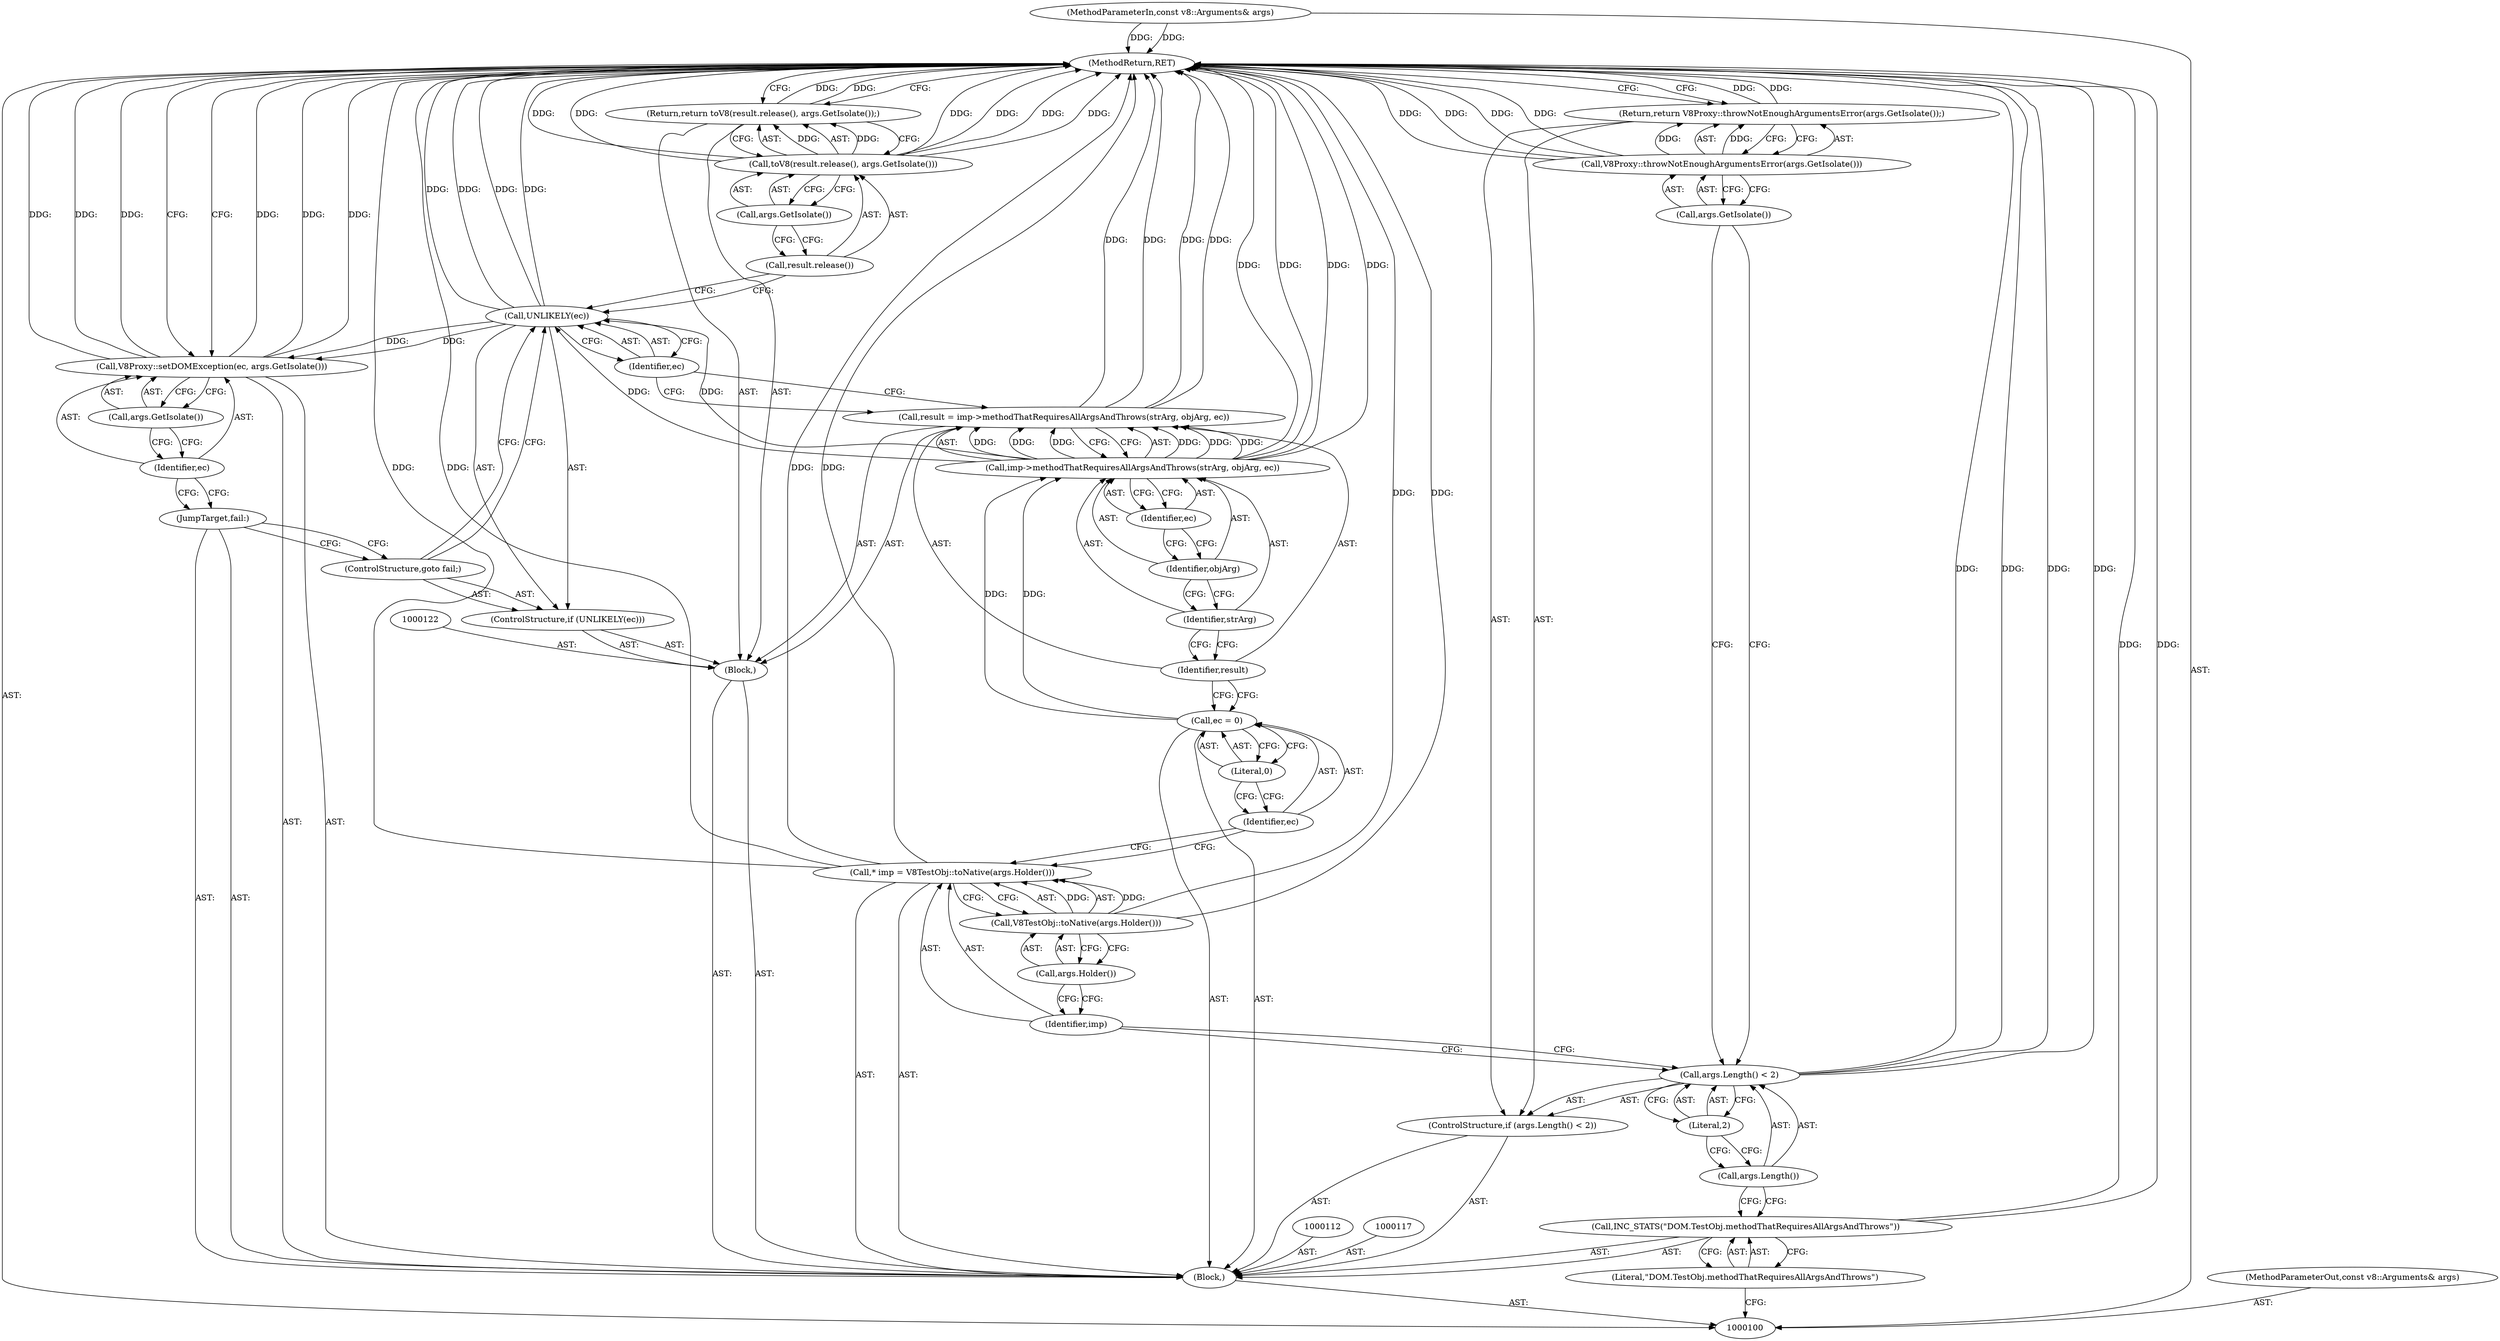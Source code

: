 digraph "0_Chrome_e9372a1bfd3588a80fcf49aa07321f0971dd6091_21" {
"1000141" [label="(MethodReturn,RET)"];
"1000101" [label="(MethodParameterIn,const v8::Arguments& args)"];
"1000205" [label="(MethodParameterOut,const v8::Arguments& args)"];
"1000123" [label="(Call,result = imp->methodThatRequiresAllArgsAndThrows(strArg, objArg, ec))"];
"1000124" [label="(Identifier,result)"];
"1000125" [label="(Call,imp->methodThatRequiresAllArgsAndThrows(strArg, objArg, ec))"];
"1000121" [label="(Block,)"];
"1000126" [label="(Identifier,strArg)"];
"1000127" [label="(Identifier,objArg)"];
"1000128" [label="(Identifier,ec)"];
"1000131" [label="(Identifier,ec)"];
"1000129" [label="(ControlStructure,if (UNLIKELY(ec)))"];
"1000130" [label="(Call,UNLIKELY(ec))"];
"1000132" [label="(ControlStructure,goto fail;)"];
"1000134" [label="(Call,toV8(result.release(), args.GetIsolate()))"];
"1000135" [label="(Call,result.release())"];
"1000136" [label="(Call,args.GetIsolate())"];
"1000133" [label="(Return,return toV8(result.release(), args.GetIsolate());)"];
"1000137" [label="(JumpTarget,fail:)"];
"1000139" [label="(Identifier,ec)"];
"1000140" [label="(Call,args.GetIsolate())"];
"1000138" [label="(Call,V8Proxy::setDOMException(ec, args.GetIsolate()))"];
"1000102" [label="(Block,)"];
"1000104" [label="(Literal,\"DOM.TestObj.methodThatRequiresAllArgsAndThrows\")"];
"1000103" [label="(Call,INC_STATS(\"DOM.TestObj.methodThatRequiresAllArgsAndThrows\"))"];
"1000108" [label="(Literal,2)"];
"1000105" [label="(ControlStructure,if (args.Length() < 2))"];
"1000106" [label="(Call,args.Length() < 2)"];
"1000107" [label="(Call,args.Length())"];
"1000110" [label="(Call,V8Proxy::throwNotEnoughArgumentsError(args.GetIsolate()))"];
"1000111" [label="(Call,args.GetIsolate())"];
"1000109" [label="(Return,return V8Proxy::throwNotEnoughArgumentsError(args.GetIsolate());)"];
"1000113" [label="(Call,* imp = V8TestObj::toNative(args.Holder()))"];
"1000114" [label="(Identifier,imp)"];
"1000115" [label="(Call,V8TestObj::toNative(args.Holder()))"];
"1000116" [label="(Call,args.Holder())"];
"1000118" [label="(Call,ec = 0)"];
"1000119" [label="(Identifier,ec)"];
"1000120" [label="(Literal,0)"];
"1000141" -> "1000100"  [label="AST: "];
"1000141" -> "1000109"  [label="CFG: "];
"1000141" -> "1000133"  [label="CFG: "];
"1000141" -> "1000138"  [label="CFG: "];
"1000133" -> "1000141"  [label="DDG: "];
"1000123" -> "1000141"  [label="DDG: "];
"1000123" -> "1000141"  [label="DDG: "];
"1000106" -> "1000141"  [label="DDG: "];
"1000106" -> "1000141"  [label="DDG: "];
"1000113" -> "1000141"  [label="DDG: "];
"1000113" -> "1000141"  [label="DDG: "];
"1000138" -> "1000141"  [label="DDG: "];
"1000138" -> "1000141"  [label="DDG: "];
"1000138" -> "1000141"  [label="DDG: "];
"1000125" -> "1000141"  [label="DDG: "];
"1000125" -> "1000141"  [label="DDG: "];
"1000134" -> "1000141"  [label="DDG: "];
"1000134" -> "1000141"  [label="DDG: "];
"1000134" -> "1000141"  [label="DDG: "];
"1000130" -> "1000141"  [label="DDG: "];
"1000130" -> "1000141"  [label="DDG: "];
"1000103" -> "1000141"  [label="DDG: "];
"1000101" -> "1000141"  [label="DDG: "];
"1000110" -> "1000141"  [label="DDG: "];
"1000110" -> "1000141"  [label="DDG: "];
"1000115" -> "1000141"  [label="DDG: "];
"1000109" -> "1000141"  [label="DDG: "];
"1000101" -> "1000100"  [label="AST: "];
"1000101" -> "1000141"  [label="DDG: "];
"1000205" -> "1000100"  [label="AST: "];
"1000123" -> "1000121"  [label="AST: "];
"1000123" -> "1000125"  [label="CFG: "];
"1000124" -> "1000123"  [label="AST: "];
"1000125" -> "1000123"  [label="AST: "];
"1000131" -> "1000123"  [label="CFG: "];
"1000123" -> "1000141"  [label="DDG: "];
"1000123" -> "1000141"  [label="DDG: "];
"1000125" -> "1000123"  [label="DDG: "];
"1000125" -> "1000123"  [label="DDG: "];
"1000125" -> "1000123"  [label="DDG: "];
"1000124" -> "1000123"  [label="AST: "];
"1000124" -> "1000118"  [label="CFG: "];
"1000126" -> "1000124"  [label="CFG: "];
"1000125" -> "1000123"  [label="AST: "];
"1000125" -> "1000128"  [label="CFG: "];
"1000126" -> "1000125"  [label="AST: "];
"1000127" -> "1000125"  [label="AST: "];
"1000128" -> "1000125"  [label="AST: "];
"1000123" -> "1000125"  [label="CFG: "];
"1000125" -> "1000141"  [label="DDG: "];
"1000125" -> "1000141"  [label="DDG: "];
"1000125" -> "1000123"  [label="DDG: "];
"1000125" -> "1000123"  [label="DDG: "];
"1000125" -> "1000123"  [label="DDG: "];
"1000118" -> "1000125"  [label="DDG: "];
"1000125" -> "1000130"  [label="DDG: "];
"1000121" -> "1000102"  [label="AST: "];
"1000122" -> "1000121"  [label="AST: "];
"1000123" -> "1000121"  [label="AST: "];
"1000129" -> "1000121"  [label="AST: "];
"1000133" -> "1000121"  [label="AST: "];
"1000126" -> "1000125"  [label="AST: "];
"1000126" -> "1000124"  [label="CFG: "];
"1000127" -> "1000126"  [label="CFG: "];
"1000127" -> "1000125"  [label="AST: "];
"1000127" -> "1000126"  [label="CFG: "];
"1000128" -> "1000127"  [label="CFG: "];
"1000128" -> "1000125"  [label="AST: "];
"1000128" -> "1000127"  [label="CFG: "];
"1000125" -> "1000128"  [label="CFG: "];
"1000131" -> "1000130"  [label="AST: "];
"1000131" -> "1000123"  [label="CFG: "];
"1000130" -> "1000131"  [label="CFG: "];
"1000129" -> "1000121"  [label="AST: "];
"1000130" -> "1000129"  [label="AST: "];
"1000132" -> "1000129"  [label="AST: "];
"1000130" -> "1000129"  [label="AST: "];
"1000130" -> "1000131"  [label="CFG: "];
"1000131" -> "1000130"  [label="AST: "];
"1000132" -> "1000130"  [label="CFG: "];
"1000135" -> "1000130"  [label="CFG: "];
"1000130" -> "1000141"  [label="DDG: "];
"1000130" -> "1000141"  [label="DDG: "];
"1000125" -> "1000130"  [label="DDG: "];
"1000130" -> "1000138"  [label="DDG: "];
"1000132" -> "1000129"  [label="AST: "];
"1000132" -> "1000130"  [label="CFG: "];
"1000137" -> "1000132"  [label="CFG: "];
"1000134" -> "1000133"  [label="AST: "];
"1000134" -> "1000136"  [label="CFG: "];
"1000135" -> "1000134"  [label="AST: "];
"1000136" -> "1000134"  [label="AST: "];
"1000133" -> "1000134"  [label="CFG: "];
"1000134" -> "1000141"  [label="DDG: "];
"1000134" -> "1000141"  [label="DDG: "];
"1000134" -> "1000141"  [label="DDG: "];
"1000134" -> "1000133"  [label="DDG: "];
"1000135" -> "1000134"  [label="AST: "];
"1000135" -> "1000130"  [label="CFG: "];
"1000136" -> "1000135"  [label="CFG: "];
"1000136" -> "1000134"  [label="AST: "];
"1000136" -> "1000135"  [label="CFG: "];
"1000134" -> "1000136"  [label="CFG: "];
"1000133" -> "1000121"  [label="AST: "];
"1000133" -> "1000134"  [label="CFG: "];
"1000134" -> "1000133"  [label="AST: "];
"1000141" -> "1000133"  [label="CFG: "];
"1000133" -> "1000141"  [label="DDG: "];
"1000134" -> "1000133"  [label="DDG: "];
"1000137" -> "1000102"  [label="AST: "];
"1000137" -> "1000132"  [label="CFG: "];
"1000139" -> "1000137"  [label="CFG: "];
"1000139" -> "1000138"  [label="AST: "];
"1000139" -> "1000137"  [label="CFG: "];
"1000140" -> "1000139"  [label="CFG: "];
"1000140" -> "1000138"  [label="AST: "];
"1000140" -> "1000139"  [label="CFG: "];
"1000138" -> "1000140"  [label="CFG: "];
"1000138" -> "1000102"  [label="AST: "];
"1000138" -> "1000140"  [label="CFG: "];
"1000139" -> "1000138"  [label="AST: "];
"1000140" -> "1000138"  [label="AST: "];
"1000141" -> "1000138"  [label="CFG: "];
"1000138" -> "1000141"  [label="DDG: "];
"1000138" -> "1000141"  [label="DDG: "];
"1000138" -> "1000141"  [label="DDG: "];
"1000130" -> "1000138"  [label="DDG: "];
"1000102" -> "1000100"  [label="AST: "];
"1000103" -> "1000102"  [label="AST: "];
"1000105" -> "1000102"  [label="AST: "];
"1000112" -> "1000102"  [label="AST: "];
"1000113" -> "1000102"  [label="AST: "];
"1000117" -> "1000102"  [label="AST: "];
"1000118" -> "1000102"  [label="AST: "];
"1000121" -> "1000102"  [label="AST: "];
"1000137" -> "1000102"  [label="AST: "];
"1000138" -> "1000102"  [label="AST: "];
"1000104" -> "1000103"  [label="AST: "];
"1000104" -> "1000100"  [label="CFG: "];
"1000103" -> "1000104"  [label="CFG: "];
"1000103" -> "1000102"  [label="AST: "];
"1000103" -> "1000104"  [label="CFG: "];
"1000104" -> "1000103"  [label="AST: "];
"1000107" -> "1000103"  [label="CFG: "];
"1000103" -> "1000141"  [label="DDG: "];
"1000108" -> "1000106"  [label="AST: "];
"1000108" -> "1000107"  [label="CFG: "];
"1000106" -> "1000108"  [label="CFG: "];
"1000105" -> "1000102"  [label="AST: "];
"1000106" -> "1000105"  [label="AST: "];
"1000109" -> "1000105"  [label="AST: "];
"1000106" -> "1000105"  [label="AST: "];
"1000106" -> "1000108"  [label="CFG: "];
"1000107" -> "1000106"  [label="AST: "];
"1000108" -> "1000106"  [label="AST: "];
"1000111" -> "1000106"  [label="CFG: "];
"1000114" -> "1000106"  [label="CFG: "];
"1000106" -> "1000141"  [label="DDG: "];
"1000106" -> "1000141"  [label="DDG: "];
"1000107" -> "1000106"  [label="AST: "];
"1000107" -> "1000103"  [label="CFG: "];
"1000108" -> "1000107"  [label="CFG: "];
"1000110" -> "1000109"  [label="AST: "];
"1000110" -> "1000111"  [label="CFG: "];
"1000111" -> "1000110"  [label="AST: "];
"1000109" -> "1000110"  [label="CFG: "];
"1000110" -> "1000141"  [label="DDG: "];
"1000110" -> "1000141"  [label="DDG: "];
"1000110" -> "1000109"  [label="DDG: "];
"1000111" -> "1000110"  [label="AST: "];
"1000111" -> "1000106"  [label="CFG: "];
"1000110" -> "1000111"  [label="CFG: "];
"1000109" -> "1000105"  [label="AST: "];
"1000109" -> "1000110"  [label="CFG: "];
"1000110" -> "1000109"  [label="AST: "];
"1000141" -> "1000109"  [label="CFG: "];
"1000109" -> "1000141"  [label="DDG: "];
"1000110" -> "1000109"  [label="DDG: "];
"1000113" -> "1000102"  [label="AST: "];
"1000113" -> "1000115"  [label="CFG: "];
"1000114" -> "1000113"  [label="AST: "];
"1000115" -> "1000113"  [label="AST: "];
"1000119" -> "1000113"  [label="CFG: "];
"1000113" -> "1000141"  [label="DDG: "];
"1000113" -> "1000141"  [label="DDG: "];
"1000115" -> "1000113"  [label="DDG: "];
"1000114" -> "1000113"  [label="AST: "];
"1000114" -> "1000106"  [label="CFG: "];
"1000116" -> "1000114"  [label="CFG: "];
"1000115" -> "1000113"  [label="AST: "];
"1000115" -> "1000116"  [label="CFG: "];
"1000116" -> "1000115"  [label="AST: "];
"1000113" -> "1000115"  [label="CFG: "];
"1000115" -> "1000141"  [label="DDG: "];
"1000115" -> "1000113"  [label="DDG: "];
"1000116" -> "1000115"  [label="AST: "];
"1000116" -> "1000114"  [label="CFG: "];
"1000115" -> "1000116"  [label="CFG: "];
"1000118" -> "1000102"  [label="AST: "];
"1000118" -> "1000120"  [label="CFG: "];
"1000119" -> "1000118"  [label="AST: "];
"1000120" -> "1000118"  [label="AST: "];
"1000124" -> "1000118"  [label="CFG: "];
"1000118" -> "1000125"  [label="DDG: "];
"1000119" -> "1000118"  [label="AST: "];
"1000119" -> "1000113"  [label="CFG: "];
"1000120" -> "1000119"  [label="CFG: "];
"1000120" -> "1000118"  [label="AST: "];
"1000120" -> "1000119"  [label="CFG: "];
"1000118" -> "1000120"  [label="CFG: "];
}
